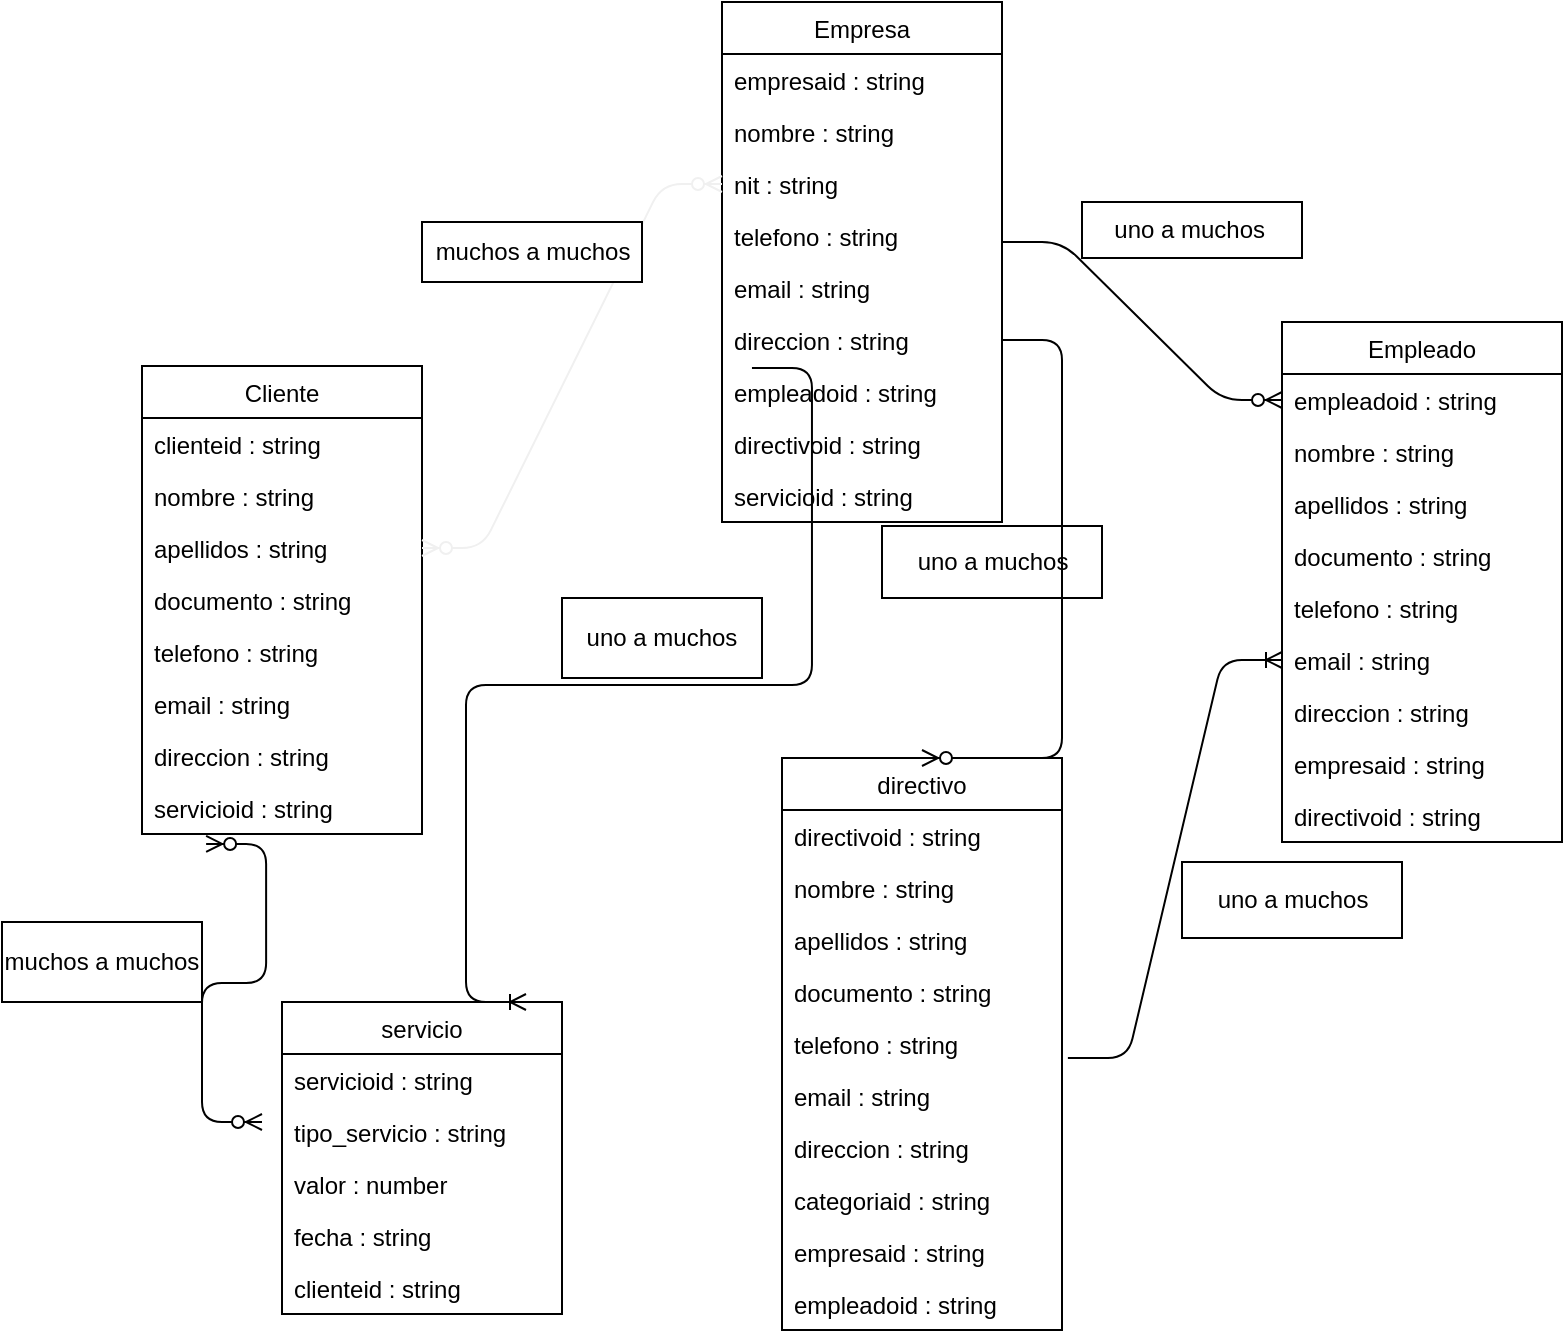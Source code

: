<mxfile>
    <diagram id="VeyWLkjba-G9I-XJUrIB" name="Page-1">
        <mxGraphModel dx="1071" dy="395" grid="1" gridSize="10" guides="1" tooltips="1" connect="1" arrows="1" fold="1" page="1" pageScale="1" pageWidth="1654" pageHeight="2336" math="0" shadow="0">
            <root>
                <mxCell id="0"/>
                <mxCell id="1" parent="0"/>
                <mxCell id="6" value="Cliente" style="swimlane;fontStyle=0;childLayout=stackLayout;horizontal=1;startSize=26;fillColor=none;horizontalStack=0;resizeParent=1;resizeParentMax=0;resizeLast=0;collapsible=1;marginBottom=0;" parent="1" vertex="1">
                    <mxGeometry x="80" y="202" width="140" height="234" as="geometry"/>
                </mxCell>
                <mxCell id="7" value="clienteid : string" style="text;strokeColor=none;fillColor=none;align=left;verticalAlign=top;spacingLeft=4;spacingRight=4;overflow=hidden;rotatable=0;points=[[0,0.5],[1,0.5]];portConstraint=eastwest;" parent="6" vertex="1">
                    <mxGeometry y="26" width="140" height="26" as="geometry"/>
                </mxCell>
                <mxCell id="8" value="nombre : string " style="text;strokeColor=none;fillColor=none;align=left;verticalAlign=top;spacingLeft=4;spacingRight=4;overflow=hidden;rotatable=0;points=[[0,0.5],[1,0.5]];portConstraint=eastwest;" parent="6" vertex="1">
                    <mxGeometry y="52" width="140" height="26" as="geometry"/>
                </mxCell>
                <mxCell id="10" value="apellidos : string" style="text;strokeColor=none;fillColor=none;align=left;verticalAlign=top;spacingLeft=4;spacingRight=4;overflow=hidden;rotatable=0;points=[[0,0.5],[1,0.5]];portConstraint=eastwest;" parent="6" vertex="1">
                    <mxGeometry y="78" width="140" height="26" as="geometry"/>
                </mxCell>
                <mxCell id="11" value="documento : string" style="text;strokeColor=none;fillColor=none;align=left;verticalAlign=top;spacingLeft=4;spacingRight=4;overflow=hidden;rotatable=0;points=[[0,0.5],[1,0.5]];portConstraint=eastwest;" parent="6" vertex="1">
                    <mxGeometry y="104" width="140" height="26" as="geometry"/>
                </mxCell>
                <mxCell id="12" value="telefono : string" style="text;strokeColor=none;fillColor=none;align=left;verticalAlign=top;spacingLeft=4;spacingRight=4;overflow=hidden;rotatable=0;points=[[0,0.5],[1,0.5]];portConstraint=eastwest;" parent="6" vertex="1">
                    <mxGeometry y="130" width="140" height="26" as="geometry"/>
                </mxCell>
                <mxCell id="13" value="email : string " style="text;strokeColor=none;fillColor=none;align=left;verticalAlign=top;spacingLeft=4;spacingRight=4;overflow=hidden;rotatable=0;points=[[0,0.5],[1,0.5]];portConstraint=eastwest;" parent="6" vertex="1">
                    <mxGeometry y="156" width="140" height="26" as="geometry"/>
                </mxCell>
                <mxCell id="14" value="direccion : string" style="text;strokeColor=none;fillColor=none;align=left;verticalAlign=top;spacingLeft=4;spacingRight=4;overflow=hidden;rotatable=0;points=[[0,0.5],[1,0.5]];portConstraint=eastwest;" parent="6" vertex="1">
                    <mxGeometry y="182" width="140" height="26" as="geometry"/>
                </mxCell>
                <mxCell id="64" value="servicioid : string" style="text;strokeColor=none;fillColor=none;align=left;verticalAlign=top;spacingLeft=4;spacingRight=4;overflow=hidden;rotatable=0;points=[[0,0.5],[1,0.5]];portConstraint=eastwest;" parent="6" vertex="1">
                    <mxGeometry y="208" width="140" height="26" as="geometry"/>
                </mxCell>
                <mxCell id="16" value="Empleado" style="swimlane;fontStyle=0;childLayout=stackLayout;horizontal=1;startSize=26;fillColor=none;horizontalStack=0;resizeParent=1;resizeParentMax=0;resizeLast=0;collapsible=1;marginBottom=0;" parent="1" vertex="1">
                    <mxGeometry x="650" y="180" width="140" height="260" as="geometry"/>
                </mxCell>
                <mxCell id="17" value="empleadoid : string" style="text;strokeColor=none;fillColor=none;align=left;verticalAlign=top;spacingLeft=4;spacingRight=4;overflow=hidden;rotatable=0;points=[[0,0.5],[1,0.5]];portConstraint=eastwest;" parent="16" vertex="1">
                    <mxGeometry y="26" width="140" height="26" as="geometry"/>
                </mxCell>
                <mxCell id="18" value="nombre : string " style="text;strokeColor=none;fillColor=none;align=left;verticalAlign=top;spacingLeft=4;spacingRight=4;overflow=hidden;rotatable=0;points=[[0,0.5],[1,0.5]];portConstraint=eastwest;" parent="16" vertex="1">
                    <mxGeometry y="52" width="140" height="26" as="geometry"/>
                </mxCell>
                <mxCell id="19" value="apellidos : string" style="text;strokeColor=none;fillColor=none;align=left;verticalAlign=top;spacingLeft=4;spacingRight=4;overflow=hidden;rotatable=0;points=[[0,0.5],[1,0.5]];portConstraint=eastwest;" parent="16" vertex="1">
                    <mxGeometry y="78" width="140" height="26" as="geometry"/>
                </mxCell>
                <mxCell id="20" value="documento : string" style="text;strokeColor=none;fillColor=none;align=left;verticalAlign=top;spacingLeft=4;spacingRight=4;overflow=hidden;rotatable=0;points=[[0,0.5],[1,0.5]];portConstraint=eastwest;" parent="16" vertex="1">
                    <mxGeometry y="104" width="140" height="26" as="geometry"/>
                </mxCell>
                <mxCell id="21" value="telefono : string" style="text;strokeColor=none;fillColor=none;align=left;verticalAlign=top;spacingLeft=4;spacingRight=4;overflow=hidden;rotatable=0;points=[[0,0.5],[1,0.5]];portConstraint=eastwest;" parent="16" vertex="1">
                    <mxGeometry y="130" width="140" height="26" as="geometry"/>
                </mxCell>
                <mxCell id="22" value="email : string " style="text;strokeColor=none;fillColor=none;align=left;verticalAlign=top;spacingLeft=4;spacingRight=4;overflow=hidden;rotatable=0;points=[[0,0.5],[1,0.5]];portConstraint=eastwest;" parent="16" vertex="1">
                    <mxGeometry y="156" width="140" height="26" as="geometry"/>
                </mxCell>
                <mxCell id="23" value="direccion : string" style="text;strokeColor=none;fillColor=none;align=left;verticalAlign=top;spacingLeft=4;spacingRight=4;overflow=hidden;rotatable=0;points=[[0,0.5],[1,0.5]];portConstraint=eastwest;" parent="16" vertex="1">
                    <mxGeometry y="182" width="140" height="26" as="geometry"/>
                </mxCell>
                <mxCell id="69" value="empresaid : string" style="text;strokeColor=none;fillColor=none;align=left;verticalAlign=top;spacingLeft=4;spacingRight=4;overflow=hidden;rotatable=0;points=[[0,0.5],[1,0.5]];portConstraint=eastwest;" vertex="1" parent="16">
                    <mxGeometry y="208" width="140" height="26" as="geometry"/>
                </mxCell>
                <mxCell id="81" value="directivoid : string" style="text;strokeColor=none;fillColor=none;align=left;verticalAlign=top;spacingLeft=4;spacingRight=4;overflow=hidden;rotatable=0;points=[[0,0.5],[1,0.5]];portConstraint=eastwest;" vertex="1" parent="16">
                    <mxGeometry y="234" width="140" height="26" as="geometry"/>
                </mxCell>
                <mxCell id="24" value="Empresa" style="swimlane;fontStyle=0;childLayout=stackLayout;horizontal=1;startSize=26;fillColor=none;horizontalStack=0;resizeParent=1;resizeParentMax=0;resizeLast=0;collapsible=1;marginBottom=0;" parent="1" vertex="1">
                    <mxGeometry x="370" y="20" width="140" height="260" as="geometry"/>
                </mxCell>
                <mxCell id="25" value="empresaid : string" style="text;strokeColor=none;fillColor=none;align=left;verticalAlign=top;spacingLeft=4;spacingRight=4;overflow=hidden;rotatable=0;points=[[0,0.5],[1,0.5]];portConstraint=eastwest;" parent="24" vertex="1">
                    <mxGeometry y="26" width="140" height="26" as="geometry"/>
                </mxCell>
                <mxCell id="26" value="nombre : string " style="text;strokeColor=none;fillColor=none;align=left;verticalAlign=top;spacingLeft=4;spacingRight=4;overflow=hidden;rotatable=0;points=[[0,0.5],[1,0.5]];portConstraint=eastwest;" parent="24" vertex="1">
                    <mxGeometry y="52" width="140" height="26" as="geometry"/>
                </mxCell>
                <mxCell id="27" value="nit : string" style="text;strokeColor=none;fillColor=none;align=left;verticalAlign=top;spacingLeft=4;spacingRight=4;overflow=hidden;rotatable=0;points=[[0,0.5],[1,0.5]];portConstraint=eastwest;" parent="24" vertex="1">
                    <mxGeometry y="78" width="140" height="26" as="geometry"/>
                </mxCell>
                <mxCell id="29" value="telefono : string" style="text;strokeColor=none;fillColor=none;align=left;verticalAlign=top;spacingLeft=4;spacingRight=4;overflow=hidden;rotatable=0;points=[[0,0.5],[1,0.5]];portConstraint=eastwest;" parent="24" vertex="1">
                    <mxGeometry y="104" width="140" height="26" as="geometry"/>
                </mxCell>
                <mxCell id="30" value="email : string " style="text;strokeColor=none;fillColor=none;align=left;verticalAlign=top;spacingLeft=4;spacingRight=4;overflow=hidden;rotatable=0;points=[[0,0.5],[1,0.5]];portConstraint=eastwest;" parent="24" vertex="1">
                    <mxGeometry y="130" width="140" height="26" as="geometry"/>
                </mxCell>
                <mxCell id="31" value="direccion : string" style="text;strokeColor=none;fillColor=none;align=left;verticalAlign=top;spacingLeft=4;spacingRight=4;overflow=hidden;rotatable=0;points=[[0,0.5],[1,0.5]];portConstraint=eastwest;" parent="24" vertex="1">
                    <mxGeometry y="156" width="140" height="26" as="geometry"/>
                </mxCell>
                <mxCell id="75" value="empleadoid : string" style="text;strokeColor=none;fillColor=none;align=left;verticalAlign=top;spacingLeft=4;spacingRight=4;overflow=hidden;rotatable=0;points=[[0,0.5],[1,0.5]];portConstraint=eastwest;" vertex="1" parent="24">
                    <mxGeometry y="182" width="140" height="26" as="geometry"/>
                </mxCell>
                <mxCell id="76" value="directivoid : string" style="text;strokeColor=none;fillColor=none;align=left;verticalAlign=top;spacingLeft=4;spacingRight=4;overflow=hidden;rotatable=0;points=[[0,0.5],[1,0.5]];portConstraint=eastwest;" vertex="1" parent="24">
                    <mxGeometry y="208" width="140" height="26" as="geometry"/>
                </mxCell>
                <mxCell id="78" value="servicioid : string" style="text;strokeColor=none;fillColor=none;align=left;verticalAlign=top;spacingLeft=4;spacingRight=4;overflow=hidden;rotatable=0;points=[[0,0.5],[1,0.5]];portConstraint=eastwest;" vertex="1" parent="24">
                    <mxGeometry y="234" width="140" height="26" as="geometry"/>
                </mxCell>
                <mxCell id="32" value="directivo" style="swimlane;fontStyle=0;childLayout=stackLayout;horizontal=1;startSize=26;fillColor=none;horizontalStack=0;resizeParent=1;resizeParentMax=0;resizeLast=0;collapsible=1;marginBottom=0;" parent="1" vertex="1">
                    <mxGeometry x="400" y="398" width="140" height="286" as="geometry"/>
                </mxCell>
                <mxCell id="33" value="directivoid : string" style="text;strokeColor=none;fillColor=none;align=left;verticalAlign=top;spacingLeft=4;spacingRight=4;overflow=hidden;rotatable=0;points=[[0,0.5],[1,0.5]];portConstraint=eastwest;" parent="32" vertex="1">
                    <mxGeometry y="26" width="140" height="26" as="geometry"/>
                </mxCell>
                <mxCell id="34" value="nombre : string " style="text;strokeColor=none;fillColor=none;align=left;verticalAlign=top;spacingLeft=4;spacingRight=4;overflow=hidden;rotatable=0;points=[[0,0.5],[1,0.5]];portConstraint=eastwest;" parent="32" vertex="1">
                    <mxGeometry y="52" width="140" height="26" as="geometry"/>
                </mxCell>
                <mxCell id="35" value="apellidos : string" style="text;strokeColor=none;fillColor=none;align=left;verticalAlign=top;spacingLeft=4;spacingRight=4;overflow=hidden;rotatable=0;points=[[0,0.5],[1,0.5]];portConstraint=eastwest;" parent="32" vertex="1">
                    <mxGeometry y="78" width="140" height="26" as="geometry"/>
                </mxCell>
                <mxCell id="36" value="documento : string" style="text;strokeColor=none;fillColor=none;align=left;verticalAlign=top;spacingLeft=4;spacingRight=4;overflow=hidden;rotatable=0;points=[[0,0.5],[1,0.5]];portConstraint=eastwest;" parent="32" vertex="1">
                    <mxGeometry y="104" width="140" height="26" as="geometry"/>
                </mxCell>
                <mxCell id="37" value="telefono : string" style="text;strokeColor=none;fillColor=none;align=left;verticalAlign=top;spacingLeft=4;spacingRight=4;overflow=hidden;rotatable=0;points=[[0,0.5],[1,0.5]];portConstraint=eastwest;" parent="32" vertex="1">
                    <mxGeometry y="130" width="140" height="26" as="geometry"/>
                </mxCell>
                <mxCell id="38" value="email : string " style="text;strokeColor=none;fillColor=none;align=left;verticalAlign=top;spacingLeft=4;spacingRight=4;overflow=hidden;rotatable=0;points=[[0,0.5],[1,0.5]];portConstraint=eastwest;" parent="32" vertex="1">
                    <mxGeometry y="156" width="140" height="26" as="geometry"/>
                </mxCell>
                <mxCell id="39" value="direccion : string" style="text;strokeColor=none;fillColor=none;align=left;verticalAlign=top;spacingLeft=4;spacingRight=4;overflow=hidden;rotatable=0;points=[[0,0.5],[1,0.5]];portConstraint=eastwest;" parent="32" vertex="1">
                    <mxGeometry y="182" width="140" height="26" as="geometry"/>
                </mxCell>
                <mxCell id="40" value="categoriaid : string" style="text;strokeColor=none;fillColor=none;align=left;verticalAlign=top;spacingLeft=4;spacingRight=4;overflow=hidden;rotatable=0;points=[[0,0.5],[1,0.5]];portConstraint=eastwest;" parent="32" vertex="1">
                    <mxGeometry y="208" width="140" height="26" as="geometry"/>
                </mxCell>
                <mxCell id="77" value="empresaid : string" style="text;strokeColor=none;fillColor=none;align=left;verticalAlign=top;spacingLeft=4;spacingRight=4;overflow=hidden;rotatable=0;points=[[0,0.5],[1,0.5]];portConstraint=eastwest;" vertex="1" parent="32">
                    <mxGeometry y="234" width="140" height="26" as="geometry"/>
                </mxCell>
                <mxCell id="82" value="empleadoid : string" style="text;strokeColor=none;fillColor=none;align=left;verticalAlign=top;spacingLeft=4;spacingRight=4;overflow=hidden;rotatable=0;points=[[0,0.5],[1,0.5]];portConstraint=eastwest;" vertex="1" parent="32">
                    <mxGeometry y="260" width="140" height="26" as="geometry"/>
                </mxCell>
                <mxCell id="42" style="edgeStyle=entityRelationEdgeStyle;fontSize=11;html=1;endArrow=ERzeroToMany;endFill=1;startArrow=ERzeroToMany;fontFamily=Helvetica;fontColor=rgb(240, 240, 240);align=center;strokeColor=rgb(240, 240, 240);" parent="1" source="27" target="10" edge="1">
                    <mxGeometry relative="1" as="geometry"/>
                </mxCell>
                <mxCell id="47" value="muchos a muchos" style="html=1;" parent="1" vertex="1">
                    <mxGeometry x="220" y="130" width="110" height="30" as="geometry"/>
                </mxCell>
                <mxCell id="48" value="uno a muchos" style="html=1;" parent="1" vertex="1">
                    <mxGeometry x="450" y="282" width="110" height="36" as="geometry"/>
                </mxCell>
                <mxCell id="49" value="uno a muchos&amp;nbsp;" style="html=1;" parent="1" vertex="1">
                    <mxGeometry x="550" y="120" width="110" height="28" as="geometry"/>
                </mxCell>
                <mxCell id="50" value="uno a muchos" style="html=1;" parent="1" vertex="1">
                    <mxGeometry x="600" y="450" width="110" height="38" as="geometry"/>
                </mxCell>
                <mxCell id="52" value="" style="edgeStyle=entityRelationEdgeStyle;fontSize=12;html=1;endArrow=ERzeroToMany;endFill=1;" parent="1" target="17" edge="1">
                    <mxGeometry width="100" height="100" relative="1" as="geometry">
                        <mxPoint x="510" y="140" as="sourcePoint"/>
                        <mxPoint x="630" y="150" as="targetPoint"/>
                    </mxGeometry>
                </mxCell>
                <mxCell id="53" value="" style="edgeStyle=entityRelationEdgeStyle;fontSize=12;html=1;endArrow=ERzeroToMany;endFill=1;entryX=0.5;entryY=0;entryDx=0;entryDy=0;" parent="1" source="31" target="32" edge="1">
                    <mxGeometry width="100" height="100" relative="1" as="geometry">
                        <mxPoint x="440" y="370" as="sourcePoint"/>
                        <mxPoint x="390" y="470" as="targetPoint"/>
                    </mxGeometry>
                </mxCell>
                <mxCell id="54" value="" style="edgeStyle=entityRelationEdgeStyle;fontSize=12;html=1;endArrow=ERoneToMany;exitX=1.021;exitY=0.769;exitDx=0;exitDy=0;exitPerimeter=0;entryX=0;entryY=0.5;entryDx=0;entryDy=0;" parent="1" source="37" target="22" edge="1">
                    <mxGeometry width="100" height="100" relative="1" as="geometry">
                        <mxPoint x="800" y="370" as="sourcePoint"/>
                        <mxPoint x="640" y="420" as="targetPoint"/>
                    </mxGeometry>
                </mxCell>
                <mxCell id="55" value="servicio" style="swimlane;fontStyle=0;childLayout=stackLayout;horizontal=1;startSize=26;fillColor=none;horizontalStack=0;resizeParent=1;resizeParentMax=0;resizeLast=0;collapsible=1;marginBottom=0;" parent="1" vertex="1">
                    <mxGeometry x="150" y="520" width="140" height="156" as="geometry"/>
                </mxCell>
                <mxCell id="56" value="servicioid : string" style="text;strokeColor=none;fillColor=none;align=left;verticalAlign=top;spacingLeft=4;spacingRight=4;overflow=hidden;rotatable=0;points=[[0,0.5],[1,0.5]];portConstraint=eastwest;" parent="55" vertex="1">
                    <mxGeometry y="26" width="140" height="26" as="geometry"/>
                </mxCell>
                <mxCell id="58" value="tipo_servicio : string" style="text;strokeColor=none;fillColor=none;align=left;verticalAlign=top;spacingLeft=4;spacingRight=4;overflow=hidden;rotatable=0;points=[[0,0.5],[1,0.5]];portConstraint=eastwest;" parent="55" vertex="1">
                    <mxGeometry y="52" width="140" height="26" as="geometry"/>
                </mxCell>
                <mxCell id="59" value="valor : number" style="text;strokeColor=none;fillColor=none;align=left;verticalAlign=top;spacingLeft=4;spacingRight=4;overflow=hidden;rotatable=0;points=[[0,0.5],[1,0.5]];portConstraint=eastwest;" parent="55" vertex="1">
                    <mxGeometry y="78" width="140" height="26" as="geometry"/>
                </mxCell>
                <mxCell id="60" value="fecha : string" style="text;strokeColor=none;fillColor=none;align=left;verticalAlign=top;spacingLeft=4;spacingRight=4;overflow=hidden;rotatable=0;points=[[0,0.5],[1,0.5]];portConstraint=eastwest;" parent="55" vertex="1">
                    <mxGeometry y="104" width="140" height="26" as="geometry"/>
                </mxCell>
                <mxCell id="80" value="clienteid : string" style="text;strokeColor=none;fillColor=none;align=left;verticalAlign=top;spacingLeft=4;spacingRight=4;overflow=hidden;rotatable=0;points=[[0,0.5],[1,0.5]];portConstraint=eastwest;" vertex="1" parent="55">
                    <mxGeometry y="130" width="140" height="26" as="geometry"/>
                </mxCell>
                <mxCell id="63" value="" style="edgeStyle=entityRelationEdgeStyle;fontSize=12;html=1;endArrow=ERoneToMany;exitX=0.107;exitY=1.038;exitDx=0;exitDy=0;exitPerimeter=0;" parent="1" source="31" edge="1">
                    <mxGeometry width="100" height="100" relative="1" as="geometry">
                        <mxPoint x="260" y="480" as="sourcePoint"/>
                        <mxPoint x="272" y="520" as="targetPoint"/>
                    </mxGeometry>
                </mxCell>
                <mxCell id="66" value="" style="edgeStyle=entityRelationEdgeStyle;fontSize=12;html=1;endArrow=ERzeroToMany;endFill=1;startArrow=ERzeroToMany;exitX=0.229;exitY=1.192;exitDx=0;exitDy=0;exitPerimeter=0;" parent="1" source="64" edge="1">
                    <mxGeometry width="100" height="100" relative="1" as="geometry">
                        <mxPoint x="70" y="670" as="sourcePoint"/>
                        <mxPoint x="140" y="580" as="targetPoint"/>
                    </mxGeometry>
                </mxCell>
                <mxCell id="67" value="uno a muchos" style="whiteSpace=wrap;html=1;align=center;" parent="1" vertex="1">
                    <mxGeometry x="290" y="318" width="100" height="40" as="geometry"/>
                </mxCell>
                <mxCell id="68" value="muchos a muchos" style="whiteSpace=wrap;html=1;align=center;" parent="1" vertex="1">
                    <mxGeometry x="10" y="480" width="100" height="40" as="geometry"/>
                </mxCell>
            </root>
        </mxGraphModel>
    </diagram>
</mxfile>